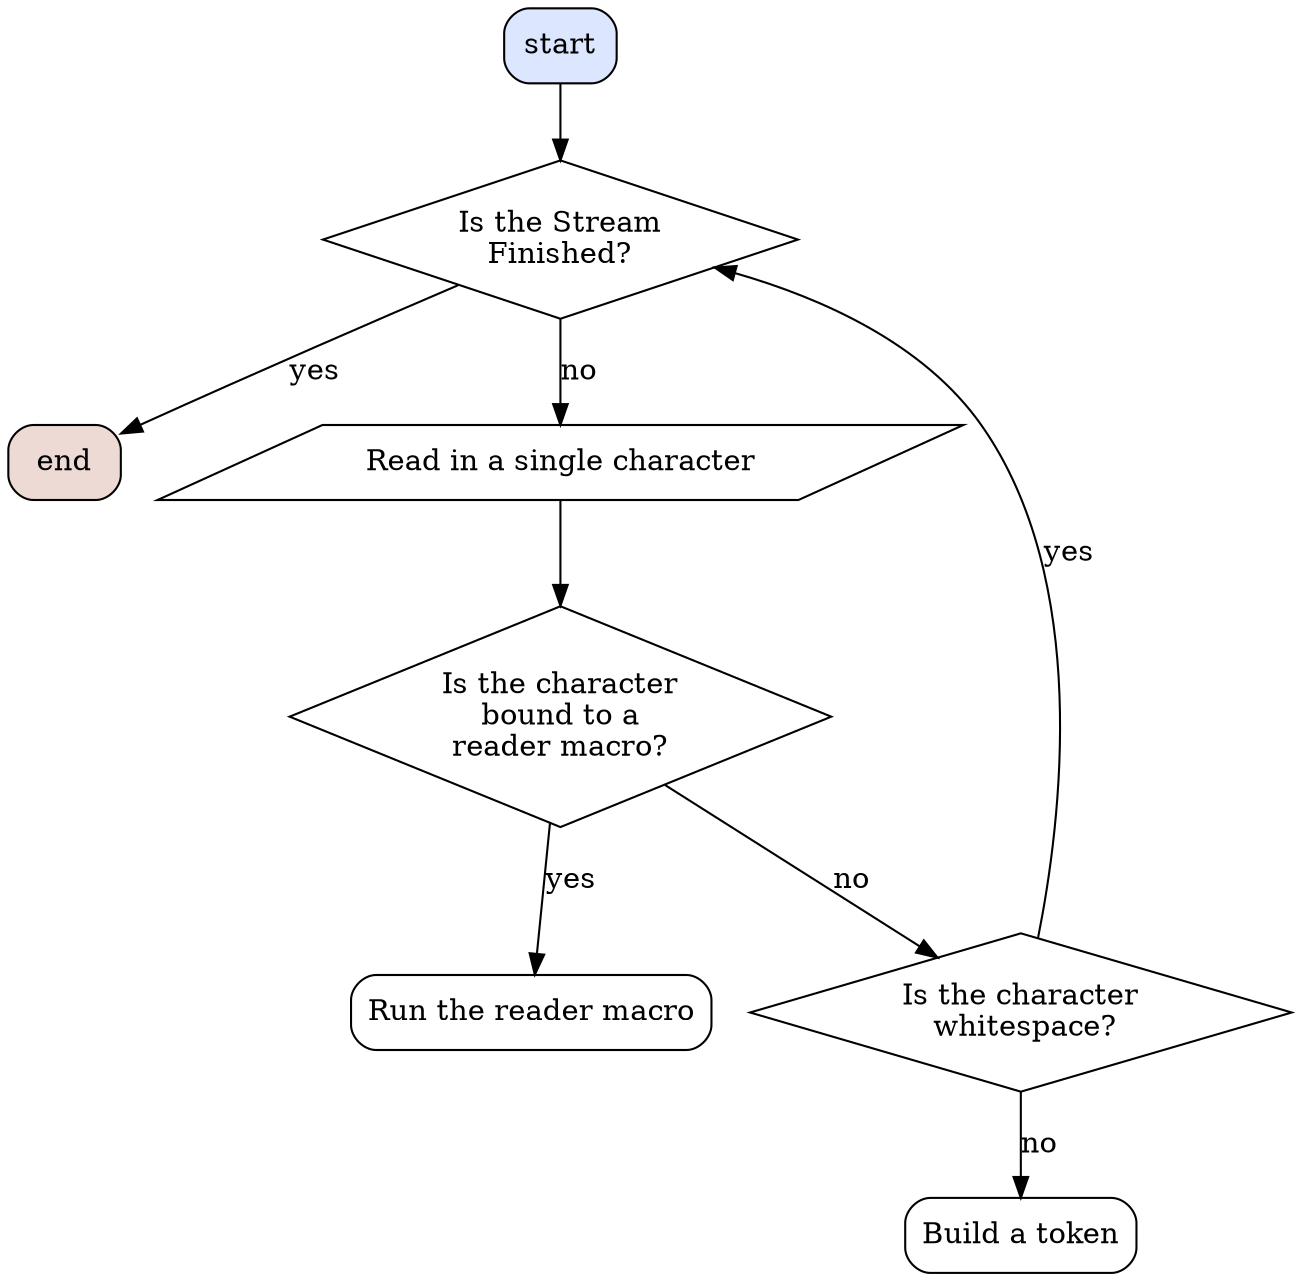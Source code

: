 digraph {
    start[shape="box", style="rounded,filled", fillcolor="#0044ff22"];
    end[shape="box", style="rounded,filled", fillcolor="#eddad5"];
    eof[shape="diamond", style="", label="Is the Stream\nFinished?"];
    input[shape="parallelogram", style="", label="Read in a single character"];

    macro[shape="diamond", style="", label="Is the character\nbound to a\nreader macro?"];
    run[shape="box", style="rounded", label="Run the reader macro"];
    whitespace[shape="diamond", style="", label="Is the character\n whitespace?"];
    buildtoken[shape=box, style=rounded, label="Build a token"];


    start -> eof;
    input -> macro;
    eof -> end[label="yes"];
    eof -> input[label="no"];
    macro -> whitespace[label="no"];
    macro -> run[label="yes"];
    whitespace -> buildtoken[label="no"];
    whitespace -> eof[label="yes"];
}